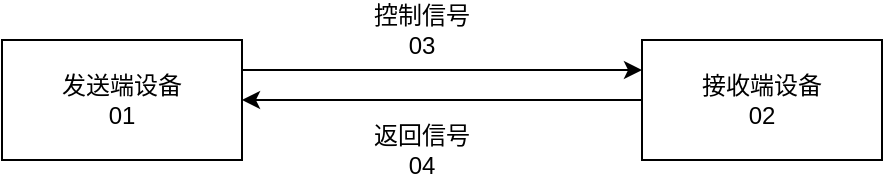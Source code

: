 <mxfile version="16.6.8" type="github">
  <diagram id="Xu-N04wk4p8Beux-tfZl" name="Page-1">
    <mxGraphModel dx="1038" dy="539" grid="1" gridSize="10" guides="1" tooltips="1" connect="1" arrows="1" fold="1" page="1" pageScale="1" pageWidth="827" pageHeight="1169" math="0" shadow="0">
      <root>
        <mxCell id="0" />
        <mxCell id="1" parent="0" />
        <mxCell id="Dxz1bIo1dW1ydXAASRTF-1" value="发送端设备&lt;br&gt;01" style="rounded=0;whiteSpace=wrap;html=1;" vertex="1" parent="1">
          <mxGeometry x="120" y="240" width="120" height="60" as="geometry" />
        </mxCell>
        <mxCell id="Dxz1bIo1dW1ydXAASRTF-7" style="edgeStyle=orthogonalEdgeStyle;rounded=0;orthogonalLoop=1;jettySize=auto;html=1;exitX=0;exitY=0.5;exitDx=0;exitDy=0;" edge="1" parent="1" source="Dxz1bIo1dW1ydXAASRTF-2" target="Dxz1bIo1dW1ydXAASRTF-1">
          <mxGeometry relative="1" as="geometry" />
        </mxCell>
        <mxCell id="Dxz1bIo1dW1ydXAASRTF-2" value="接收端设备&lt;br&gt;02" style="rounded=0;whiteSpace=wrap;html=1;" vertex="1" parent="1">
          <mxGeometry x="440" y="240" width="120" height="60" as="geometry" />
        </mxCell>
        <mxCell id="Dxz1bIo1dW1ydXAASRTF-3" value="" style="endArrow=classic;html=1;rounded=0;exitX=1;exitY=0.25;exitDx=0;exitDy=0;entryX=0;entryY=0.25;entryDx=0;entryDy=0;" edge="1" parent="1" source="Dxz1bIo1dW1ydXAASRTF-1" target="Dxz1bIo1dW1ydXAASRTF-2">
          <mxGeometry width="50" height="50" relative="1" as="geometry">
            <mxPoint x="390" y="300" as="sourcePoint" />
            <mxPoint x="440" y="250" as="targetPoint" />
          </mxGeometry>
        </mxCell>
        <mxCell id="Dxz1bIo1dW1ydXAASRTF-5" value="控制信号03" style="text;html=1;strokeColor=none;fillColor=none;align=center;verticalAlign=middle;whiteSpace=wrap;rounded=0;" vertex="1" parent="1">
          <mxGeometry x="300" y="220" width="60" height="30" as="geometry" />
        </mxCell>
        <mxCell id="Dxz1bIo1dW1ydXAASRTF-6" value="返回信号04" style="text;html=1;strokeColor=none;fillColor=none;align=center;verticalAlign=middle;whiteSpace=wrap;rounded=0;" vertex="1" parent="1">
          <mxGeometry x="300" y="280" width="60" height="30" as="geometry" />
        </mxCell>
      </root>
    </mxGraphModel>
  </diagram>
</mxfile>
